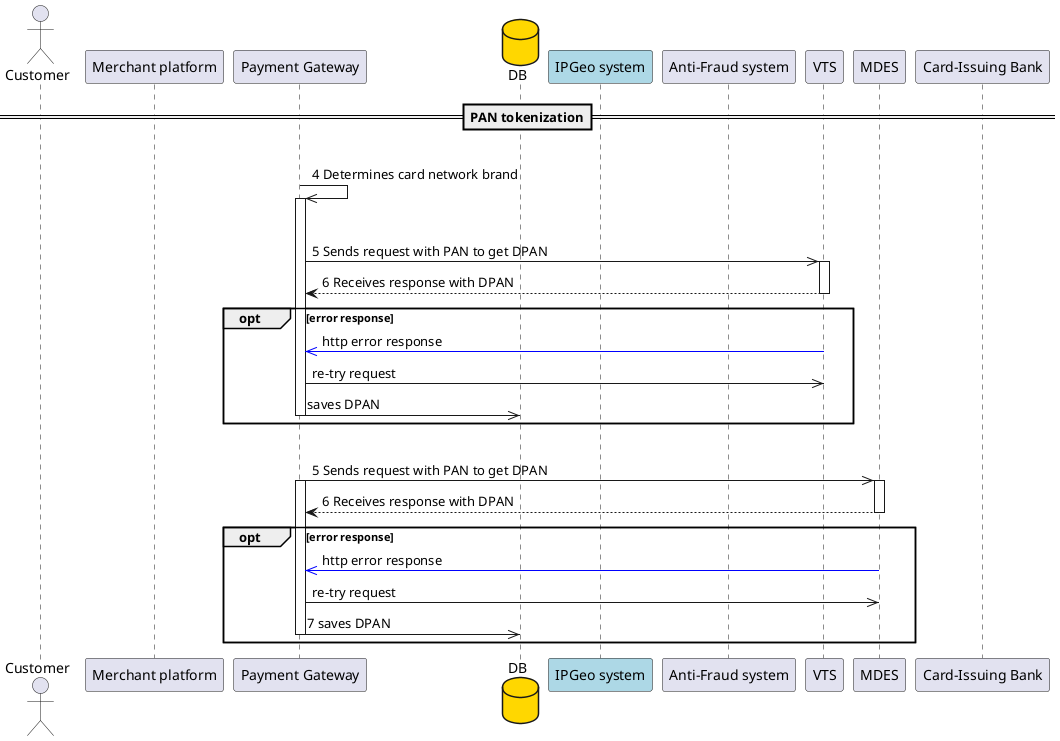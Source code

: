 @startuml

actor "Customer" as A
participant "Merchant platform" as B
participant "Payment Gateway" as C
database DB  #gold
participant "IPGeo system" as D #lightblue
participant "Anti-Fraud system" as E
participant "VTS" as F
participant "MDES" as G
participant "Card-Issuing Bank" as H


==PAN tokenization==


group Card network determinations [choosing visa or mc]
"C" ->> "C": 4 Determines card network brand
Activate C

alt VISA
"C" ->> "F":  5 Sends request with PAN to get DPAN
Activate F
"C" <-- "F":  6 Receives response with DPAN
Deactivate F

opt error response
"C" <<-[#blue] "F": http error response
"C" ->>  "F":  re-try request
"C" ->> DB: saves DPAN
Deactivate C
end

alt Master Card
"C" ->> "G":  5 Sends request with PAN to get DPAN
Activate C
Activate G
"C" <-- "G":  6 Receives response with DPAN
Deactivate G
opt error response
"C" <<-[#blue] "G": http error response
"C" ->>  "G":  re-try request
"C" ->> DB: 7 saves DPAN
Deactivate C
end




@enduml

